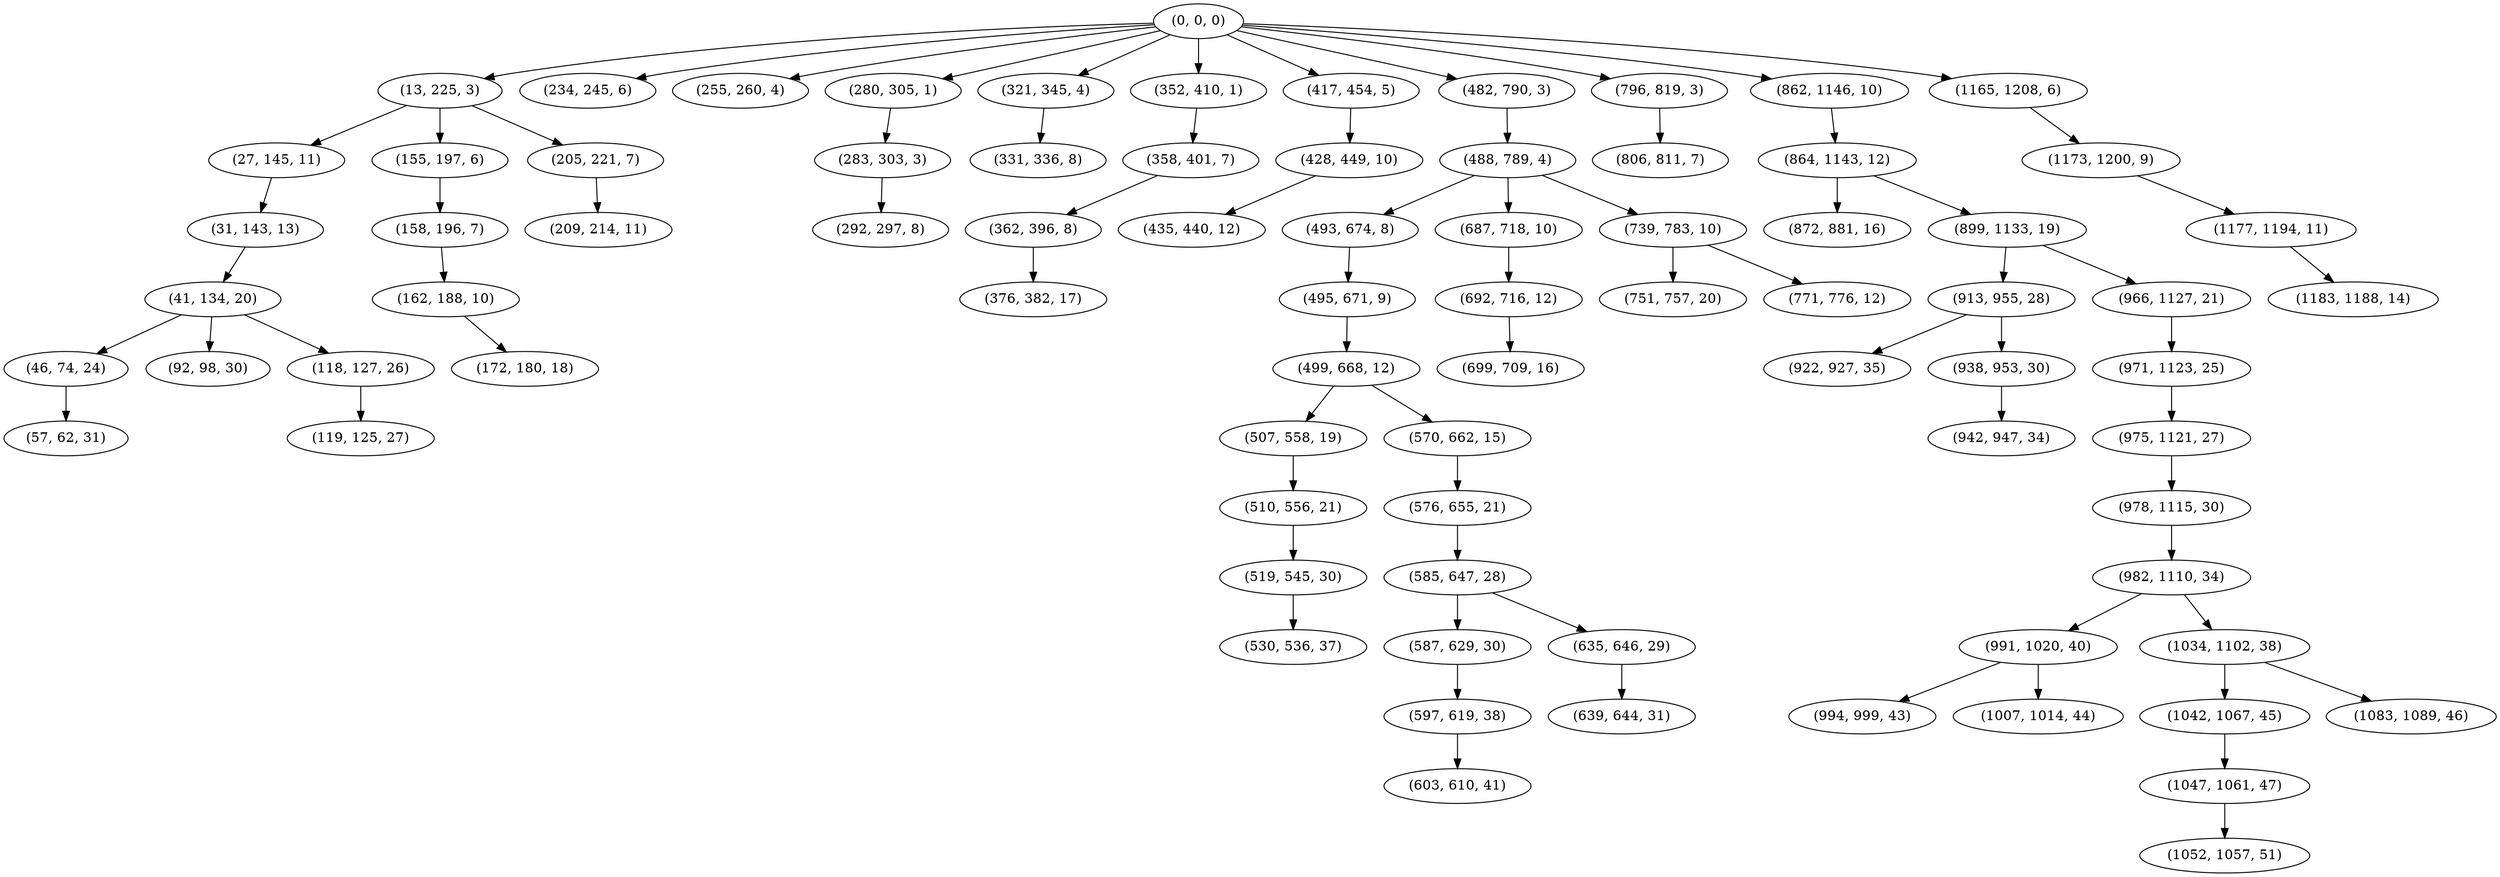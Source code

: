 digraph tree {
    "(0, 0, 0)";
    "(13, 225, 3)";
    "(27, 145, 11)";
    "(31, 143, 13)";
    "(41, 134, 20)";
    "(46, 74, 24)";
    "(57, 62, 31)";
    "(92, 98, 30)";
    "(118, 127, 26)";
    "(119, 125, 27)";
    "(155, 197, 6)";
    "(158, 196, 7)";
    "(162, 188, 10)";
    "(172, 180, 18)";
    "(205, 221, 7)";
    "(209, 214, 11)";
    "(234, 245, 6)";
    "(255, 260, 4)";
    "(280, 305, 1)";
    "(283, 303, 3)";
    "(292, 297, 8)";
    "(321, 345, 4)";
    "(331, 336, 8)";
    "(352, 410, 1)";
    "(358, 401, 7)";
    "(362, 396, 8)";
    "(376, 382, 17)";
    "(417, 454, 5)";
    "(428, 449, 10)";
    "(435, 440, 12)";
    "(482, 790, 3)";
    "(488, 789, 4)";
    "(493, 674, 8)";
    "(495, 671, 9)";
    "(499, 668, 12)";
    "(507, 558, 19)";
    "(510, 556, 21)";
    "(519, 545, 30)";
    "(530, 536, 37)";
    "(570, 662, 15)";
    "(576, 655, 21)";
    "(585, 647, 28)";
    "(587, 629, 30)";
    "(597, 619, 38)";
    "(603, 610, 41)";
    "(635, 646, 29)";
    "(639, 644, 31)";
    "(687, 718, 10)";
    "(692, 716, 12)";
    "(699, 709, 16)";
    "(739, 783, 10)";
    "(751, 757, 20)";
    "(771, 776, 12)";
    "(796, 819, 3)";
    "(806, 811, 7)";
    "(862, 1146, 10)";
    "(864, 1143, 12)";
    "(872, 881, 16)";
    "(899, 1133, 19)";
    "(913, 955, 28)";
    "(922, 927, 35)";
    "(938, 953, 30)";
    "(942, 947, 34)";
    "(966, 1127, 21)";
    "(971, 1123, 25)";
    "(975, 1121, 27)";
    "(978, 1115, 30)";
    "(982, 1110, 34)";
    "(991, 1020, 40)";
    "(994, 999, 43)";
    "(1007, 1014, 44)";
    "(1034, 1102, 38)";
    "(1042, 1067, 45)";
    "(1047, 1061, 47)";
    "(1052, 1057, 51)";
    "(1083, 1089, 46)";
    "(1165, 1208, 6)";
    "(1173, 1200, 9)";
    "(1177, 1194, 11)";
    "(1183, 1188, 14)";
    "(0, 0, 0)" -> "(13, 225, 3)";
    "(0, 0, 0)" -> "(234, 245, 6)";
    "(0, 0, 0)" -> "(255, 260, 4)";
    "(0, 0, 0)" -> "(280, 305, 1)";
    "(0, 0, 0)" -> "(321, 345, 4)";
    "(0, 0, 0)" -> "(352, 410, 1)";
    "(0, 0, 0)" -> "(417, 454, 5)";
    "(0, 0, 0)" -> "(482, 790, 3)";
    "(0, 0, 0)" -> "(796, 819, 3)";
    "(0, 0, 0)" -> "(862, 1146, 10)";
    "(0, 0, 0)" -> "(1165, 1208, 6)";
    "(13, 225, 3)" -> "(27, 145, 11)";
    "(13, 225, 3)" -> "(155, 197, 6)";
    "(13, 225, 3)" -> "(205, 221, 7)";
    "(27, 145, 11)" -> "(31, 143, 13)";
    "(31, 143, 13)" -> "(41, 134, 20)";
    "(41, 134, 20)" -> "(46, 74, 24)";
    "(41, 134, 20)" -> "(92, 98, 30)";
    "(41, 134, 20)" -> "(118, 127, 26)";
    "(46, 74, 24)" -> "(57, 62, 31)";
    "(118, 127, 26)" -> "(119, 125, 27)";
    "(155, 197, 6)" -> "(158, 196, 7)";
    "(158, 196, 7)" -> "(162, 188, 10)";
    "(162, 188, 10)" -> "(172, 180, 18)";
    "(205, 221, 7)" -> "(209, 214, 11)";
    "(280, 305, 1)" -> "(283, 303, 3)";
    "(283, 303, 3)" -> "(292, 297, 8)";
    "(321, 345, 4)" -> "(331, 336, 8)";
    "(352, 410, 1)" -> "(358, 401, 7)";
    "(358, 401, 7)" -> "(362, 396, 8)";
    "(362, 396, 8)" -> "(376, 382, 17)";
    "(417, 454, 5)" -> "(428, 449, 10)";
    "(428, 449, 10)" -> "(435, 440, 12)";
    "(482, 790, 3)" -> "(488, 789, 4)";
    "(488, 789, 4)" -> "(493, 674, 8)";
    "(488, 789, 4)" -> "(687, 718, 10)";
    "(488, 789, 4)" -> "(739, 783, 10)";
    "(493, 674, 8)" -> "(495, 671, 9)";
    "(495, 671, 9)" -> "(499, 668, 12)";
    "(499, 668, 12)" -> "(507, 558, 19)";
    "(499, 668, 12)" -> "(570, 662, 15)";
    "(507, 558, 19)" -> "(510, 556, 21)";
    "(510, 556, 21)" -> "(519, 545, 30)";
    "(519, 545, 30)" -> "(530, 536, 37)";
    "(570, 662, 15)" -> "(576, 655, 21)";
    "(576, 655, 21)" -> "(585, 647, 28)";
    "(585, 647, 28)" -> "(587, 629, 30)";
    "(585, 647, 28)" -> "(635, 646, 29)";
    "(587, 629, 30)" -> "(597, 619, 38)";
    "(597, 619, 38)" -> "(603, 610, 41)";
    "(635, 646, 29)" -> "(639, 644, 31)";
    "(687, 718, 10)" -> "(692, 716, 12)";
    "(692, 716, 12)" -> "(699, 709, 16)";
    "(739, 783, 10)" -> "(751, 757, 20)";
    "(739, 783, 10)" -> "(771, 776, 12)";
    "(796, 819, 3)" -> "(806, 811, 7)";
    "(862, 1146, 10)" -> "(864, 1143, 12)";
    "(864, 1143, 12)" -> "(872, 881, 16)";
    "(864, 1143, 12)" -> "(899, 1133, 19)";
    "(899, 1133, 19)" -> "(913, 955, 28)";
    "(899, 1133, 19)" -> "(966, 1127, 21)";
    "(913, 955, 28)" -> "(922, 927, 35)";
    "(913, 955, 28)" -> "(938, 953, 30)";
    "(938, 953, 30)" -> "(942, 947, 34)";
    "(966, 1127, 21)" -> "(971, 1123, 25)";
    "(971, 1123, 25)" -> "(975, 1121, 27)";
    "(975, 1121, 27)" -> "(978, 1115, 30)";
    "(978, 1115, 30)" -> "(982, 1110, 34)";
    "(982, 1110, 34)" -> "(991, 1020, 40)";
    "(982, 1110, 34)" -> "(1034, 1102, 38)";
    "(991, 1020, 40)" -> "(994, 999, 43)";
    "(991, 1020, 40)" -> "(1007, 1014, 44)";
    "(1034, 1102, 38)" -> "(1042, 1067, 45)";
    "(1034, 1102, 38)" -> "(1083, 1089, 46)";
    "(1042, 1067, 45)" -> "(1047, 1061, 47)";
    "(1047, 1061, 47)" -> "(1052, 1057, 51)";
    "(1165, 1208, 6)" -> "(1173, 1200, 9)";
    "(1173, 1200, 9)" -> "(1177, 1194, 11)";
    "(1177, 1194, 11)" -> "(1183, 1188, 14)";
}
